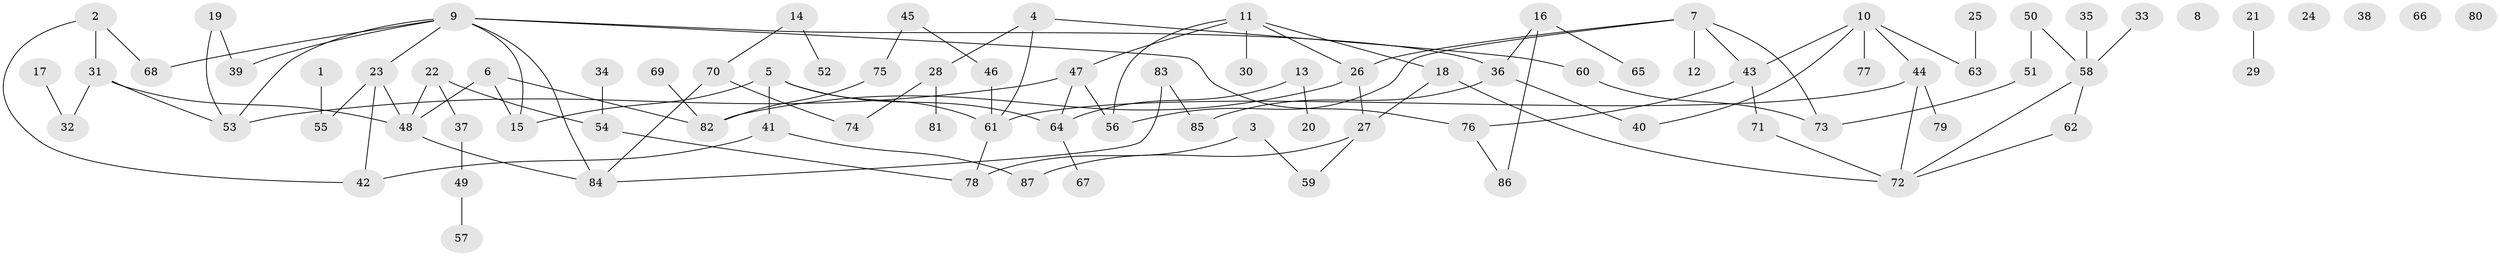 // Generated by graph-tools (version 1.1) at 2025/00/03/09/25 03:00:55]
// undirected, 87 vertices, 107 edges
graph export_dot {
graph [start="1"]
  node [color=gray90,style=filled];
  1;
  2;
  3;
  4;
  5;
  6;
  7;
  8;
  9;
  10;
  11;
  12;
  13;
  14;
  15;
  16;
  17;
  18;
  19;
  20;
  21;
  22;
  23;
  24;
  25;
  26;
  27;
  28;
  29;
  30;
  31;
  32;
  33;
  34;
  35;
  36;
  37;
  38;
  39;
  40;
  41;
  42;
  43;
  44;
  45;
  46;
  47;
  48;
  49;
  50;
  51;
  52;
  53;
  54;
  55;
  56;
  57;
  58;
  59;
  60;
  61;
  62;
  63;
  64;
  65;
  66;
  67;
  68;
  69;
  70;
  71;
  72;
  73;
  74;
  75;
  76;
  77;
  78;
  79;
  80;
  81;
  82;
  83;
  84;
  85;
  86;
  87;
  1 -- 55;
  2 -- 31;
  2 -- 42;
  2 -- 68;
  3 -- 59;
  3 -- 78;
  4 -- 28;
  4 -- 60;
  4 -- 61;
  5 -- 15;
  5 -- 41;
  5 -- 61;
  5 -- 64;
  6 -- 15;
  6 -- 48;
  6 -- 82;
  7 -- 12;
  7 -- 26;
  7 -- 43;
  7 -- 56;
  7 -- 73;
  9 -- 15;
  9 -- 23;
  9 -- 36;
  9 -- 39;
  9 -- 53;
  9 -- 68;
  9 -- 76;
  9 -- 84;
  10 -- 40;
  10 -- 43;
  10 -- 44;
  10 -- 63;
  10 -- 77;
  11 -- 18;
  11 -- 26;
  11 -- 30;
  11 -- 47;
  11 -- 56;
  13 -- 20;
  13 -- 64;
  14 -- 52;
  14 -- 70;
  16 -- 36;
  16 -- 65;
  16 -- 86;
  17 -- 32;
  18 -- 27;
  18 -- 72;
  19 -- 39;
  19 -- 53;
  21 -- 29;
  22 -- 37;
  22 -- 48;
  22 -- 54;
  23 -- 42;
  23 -- 48;
  23 -- 55;
  25 -- 63;
  26 -- 27;
  26 -- 82;
  27 -- 59;
  27 -- 87;
  28 -- 74;
  28 -- 81;
  31 -- 32;
  31 -- 48;
  31 -- 53;
  33 -- 58;
  34 -- 54;
  35 -- 58;
  36 -- 40;
  36 -- 85;
  37 -- 49;
  41 -- 42;
  41 -- 87;
  43 -- 71;
  43 -- 76;
  44 -- 61;
  44 -- 72;
  44 -- 79;
  45 -- 46;
  45 -- 75;
  46 -- 61;
  47 -- 53;
  47 -- 56;
  47 -- 64;
  48 -- 84;
  49 -- 57;
  50 -- 51;
  50 -- 58;
  51 -- 73;
  54 -- 78;
  58 -- 62;
  58 -- 72;
  60 -- 73;
  61 -- 78;
  62 -- 72;
  64 -- 67;
  69 -- 82;
  70 -- 74;
  70 -- 84;
  71 -- 72;
  75 -- 82;
  76 -- 86;
  83 -- 84;
  83 -- 85;
}
